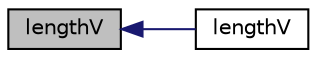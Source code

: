 digraph "lengthV"
{
  bgcolor="transparent";
  edge [fontname="Helvetica",fontsize="10",labelfontname="Helvetica",labelfontsize="10"];
  node [fontname="Helvetica",fontsize="10",shape=record];
  rankdir="LR";
  Node1 [label="lengthV",height=0.2,width=0.4,color="black", fillcolor="grey75", style="filled" fontcolor="black"];
  Node1 -> Node2 [dir="back",color="midnightblue",fontsize="10",style="solid",fontname="Helvetica"];
  Node2 [label="lengthV",height=0.2,width=0.4,color="black",URL="$classFoam_1_1NURBS3DSurface.html#ad068551153e1832a71cf84461d505c06"];
}
